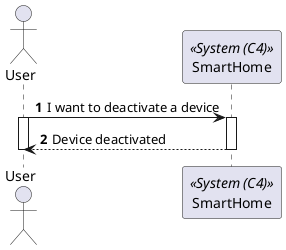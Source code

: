 @startuml
'https://plantuml.com/sequence-diagram
!pragma layout smetana

autonumber

actor "User" as User
participant "SmartHome" as SH<<System (C4)>>

User -> SH : I want to deactivate a device
activate SH
activate User

SH --> User : Device deactivated
deactivate SH
deactivate User
@enduml